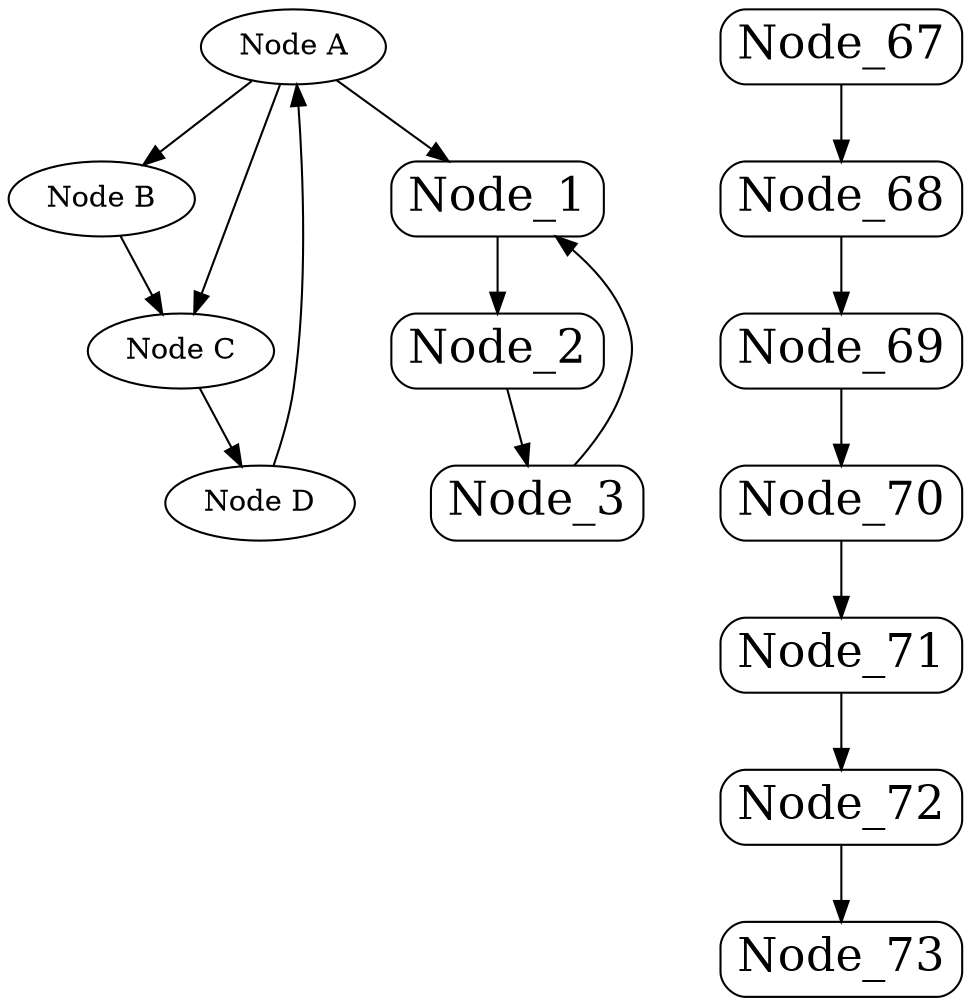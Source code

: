 digraph G {
    A [label="Node A"];
    B [label="Node B"];
    C [label="Node C"];
    D [label="Node D"];

    A -> B;
    A -> C;
    B -> C;
    C -> D;
    D -> A;
    A -> Node_1;  // Added edge

    subgraph "sub_graph_1" 
    {
        label="sub_graph_1";
        Node_1 [shape=Mrecord,fontsize=22,label="Node_1"];
        Node_2 [shape=Mrecord,fontsize=22,label="Node_2"];
        Node_3 [shape=Mrecord,fontsize=22,label="Node_3"];
        Node_1 -> Node_2 ;
        Node_2 -> Node_3 ;
        Node_3 -> Node_1 ;
    }

    subgraph "sub_graph_2" 
    {
    label="sub_graph_2";
    Node_67 [shape=Mrecord,fontsize=22,label="Node_67"];
    Node_67 -> Node_68 ;
    Node_68 [shape=Mrecord,fontsize=22,label="Node_68"];
    Node_68 -> Node_69 ;
    Node_69 [shape=Mrecord,fontsize=22,label="Node_69"];
    Node_69 -> Node_70 ;
    Node_70 [shape=Mrecord,fontsize=22,label="Node_70"];
    Node_70 -> Node_71 ;
    Node_71 [shape=Mrecord,fontsize=22,label="Node_71"];
    Node_71 -> Node_72 ;
    Node_72 [shape=Mrecord,fontsize=22,label="Node_72"];
    Node_72 -> Node_73 ;
    Node_73 [shape=Mrecord,fontsize=22,label="Node_73"];
    }

}
